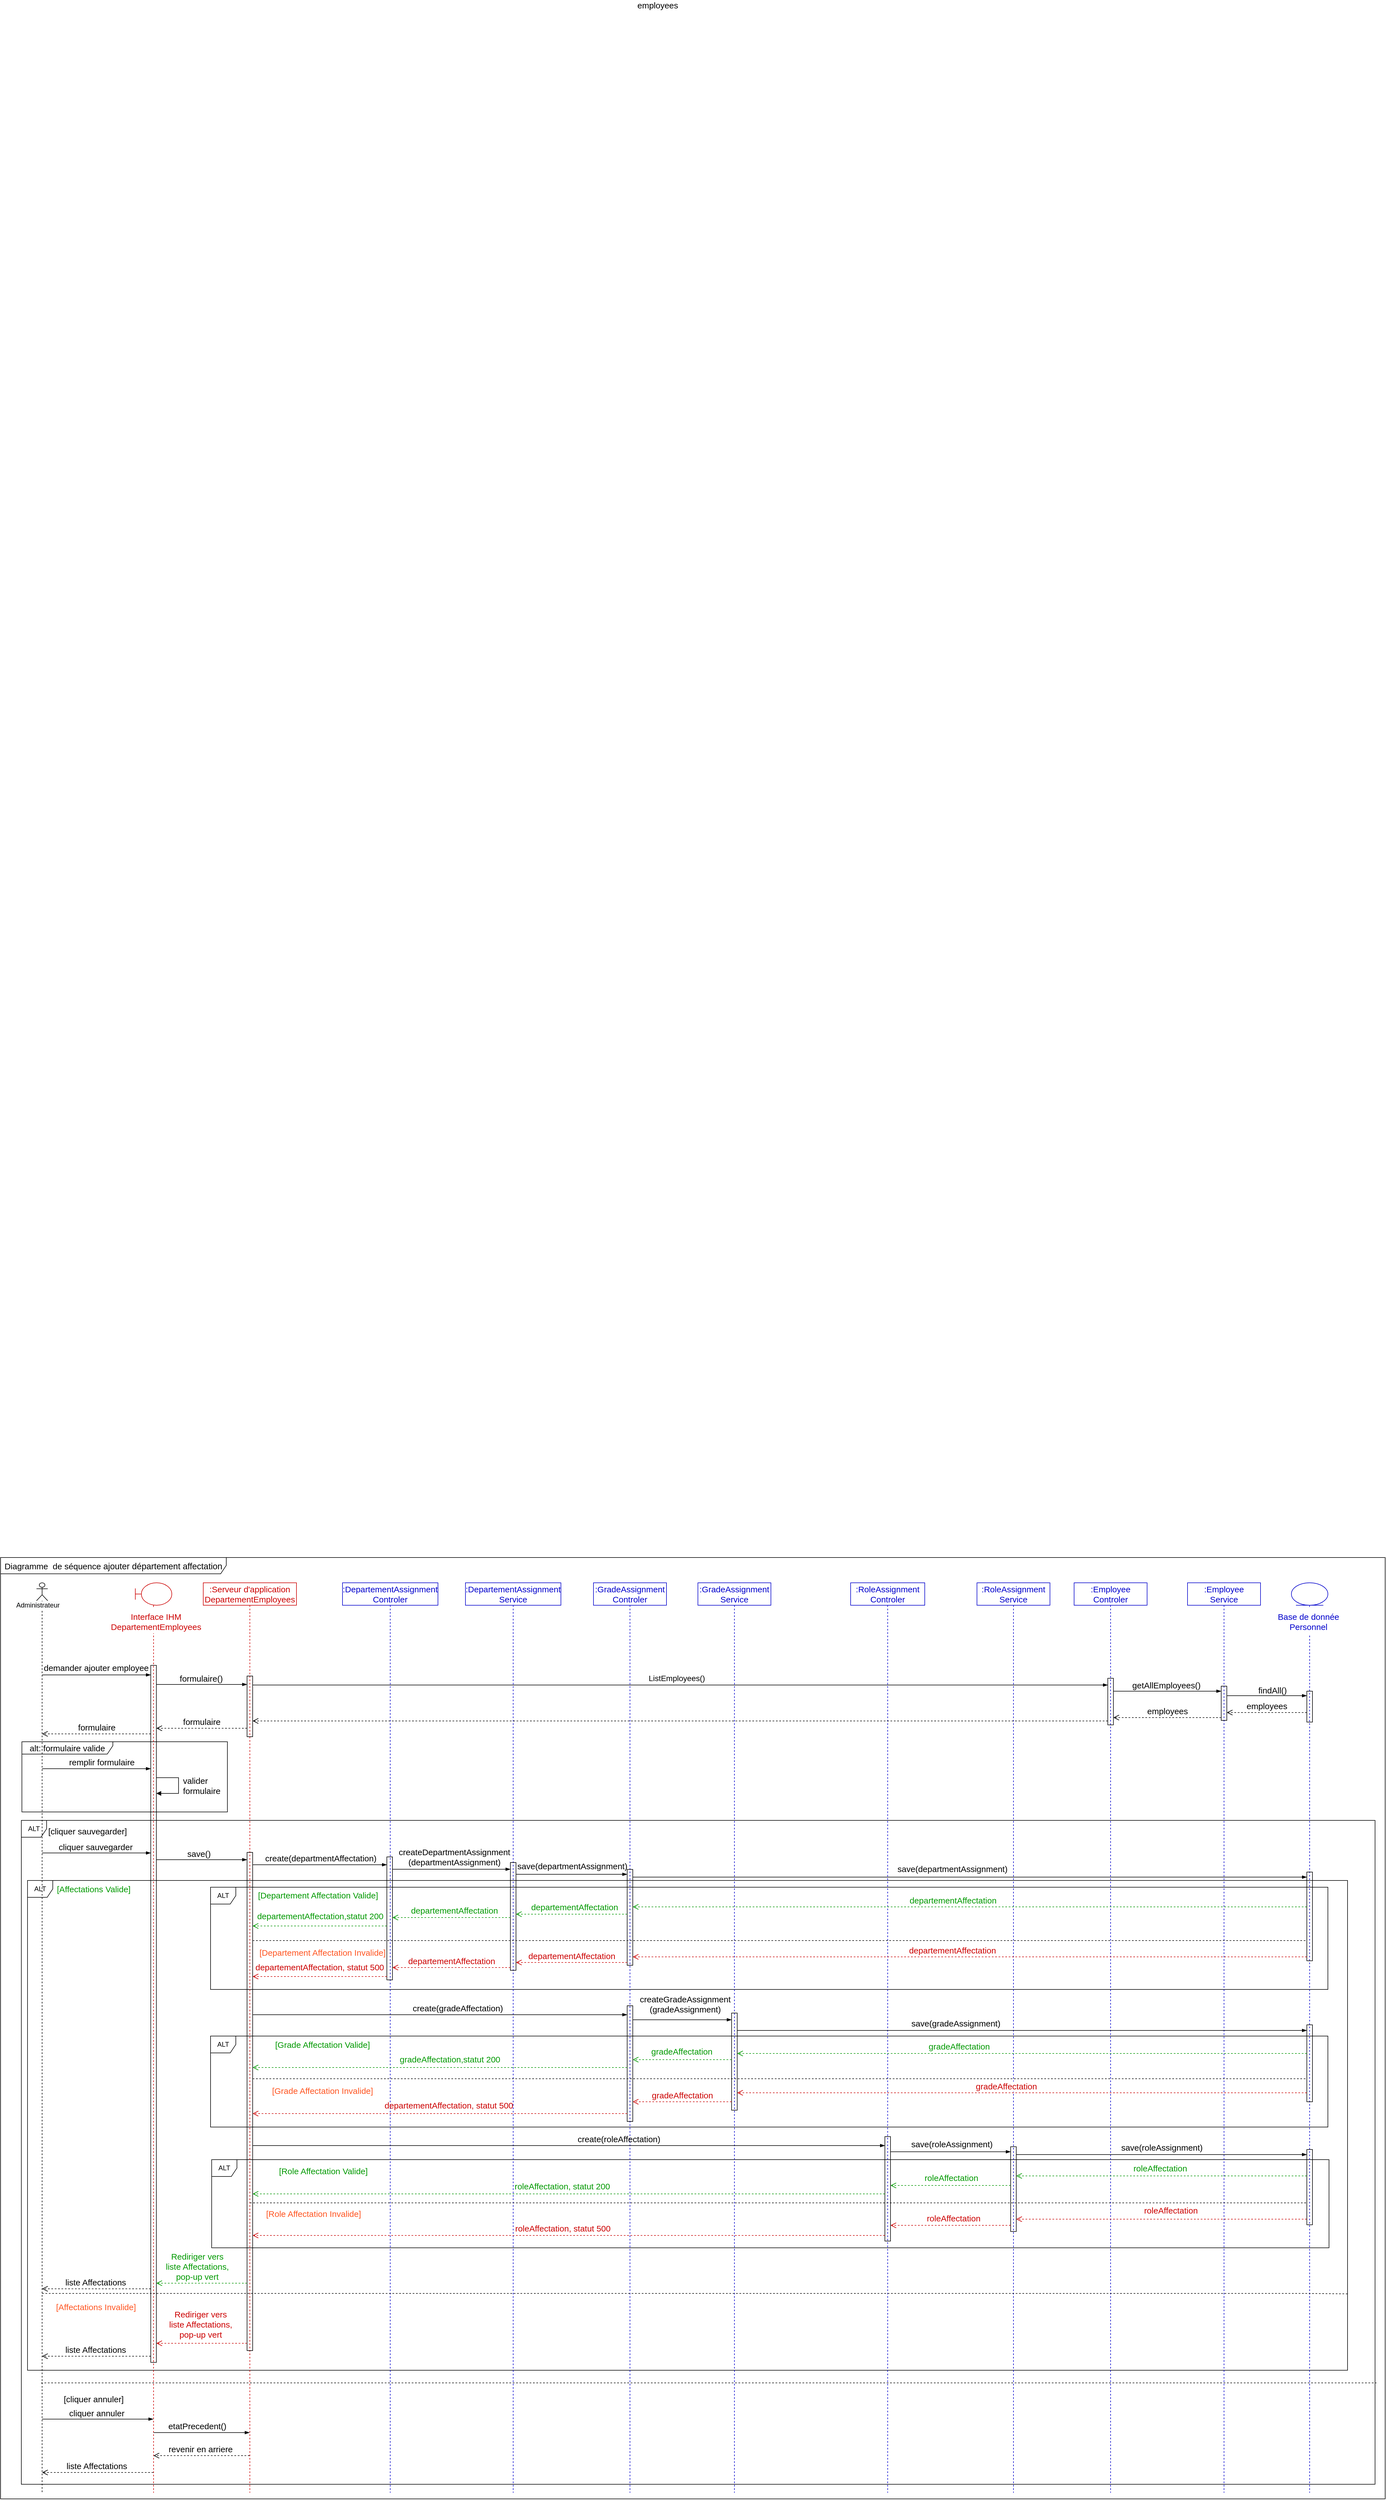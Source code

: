 <mxfile version="20.2.3" type="github">
  <diagram id="1-JL5HyQBtXLgrYZD0b6" name="Page-1">
    <mxGraphModel dx="3555" dy="5492" grid="0" gridSize="10" guides="1" tooltips="1" connect="1" arrows="1" fold="1" page="1" pageScale="1" pageWidth="827" pageHeight="1169" math="0" shadow="0">
      <root>
        <mxCell id="0" />
        <mxCell id="1" parent="0" />
        <mxCell id="s17OwWpf7qywDNXJ-GoW-216" value="ALT" style="shape=umlFrame;whiteSpace=wrap;html=1;width=45;height=30;" vertex="1" parent="1">
          <mxGeometry x="94" y="595" width="2351" height="872" as="geometry" />
        </mxCell>
        <mxCell id="s17OwWpf7qywDNXJ-GoW-2" value="Diagramme&amp;nbsp; de séquence&amp;nbsp;&lt;span style=&quot;font-size: 11.5pt; line-height: 150%; font-family: Helvetica, sans-serif; background: white;&quot;&gt;ajouter département affectation&lt;/span&gt;" style="shape=umlFrame;whiteSpace=wrap;html=1;rounded=0;shadow=0;glass=0;sketch=0;fontSize=15;fillColor=none;width=402;height=29;" vertex="1" parent="1">
          <mxGeometry x="46" y="20" width="2466" height="1676" as="geometry" />
        </mxCell>
        <mxCell id="s17OwWpf7qywDNXJ-GoW-203" value="ALT" style="shape=umlFrame;whiteSpace=wrap;html=1;width=45;height=30;" vertex="1" parent="1">
          <mxGeometry x="83" y="488" width="2411" height="1182" as="geometry" />
        </mxCell>
        <mxCell id="s17OwWpf7qywDNXJ-GoW-169" value="ALT" style="shape=umlFrame;whiteSpace=wrap;html=1;width=45;height=30;" vertex="1" parent="1">
          <mxGeometry x="420" y="872" width="1990" height="162" as="geometry" />
        </mxCell>
        <mxCell id="s17OwWpf7qywDNXJ-GoW-198" value="ALT" style="shape=umlFrame;whiteSpace=wrap;html=1;width=45;height=30;" vertex="1" parent="1">
          <mxGeometry x="422" y="1092" width="1990" height="157" as="geometry" />
        </mxCell>
        <mxCell id="s17OwWpf7qywDNXJ-GoW-140" value="ALT" style="shape=umlFrame;whiteSpace=wrap;html=1;width=45;height=30;" vertex="1" parent="1">
          <mxGeometry x="420" y="607" width="1990" height="182" as="geometry" />
        </mxCell>
        <mxCell id="s17OwWpf7qywDNXJ-GoW-85" value="&lt;font style=&quot;font-size: 15px;&quot;&gt;alt: formulaire valide&lt;/font&gt;" style="shape=umlFrame;whiteSpace=wrap;html=1;width=162;height=22;" vertex="1" parent="1">
          <mxGeometry x="84" y="348" width="366" height="125" as="geometry" />
        </mxCell>
        <mxCell id="s17OwWpf7qywDNXJ-GoW-3" value=":DepartementAssignment&lt;br&gt;Controler" style="shape=umlLifeline;perimeter=lifelinePerimeter;whiteSpace=wrap;html=1;container=1;collapsible=0;recursiveResize=0;outlineConnect=0;rounded=0;shadow=0;glass=0;sketch=0;fillColor=none;fontSize=15;fontColor=#0000CC;strokeColor=#0000CC;" vertex="1" parent="1">
          <mxGeometry x="655" y="65" width="170" height="1620" as="geometry" />
        </mxCell>
        <mxCell id="s17OwWpf7qywDNXJ-GoW-121" value="" style="html=1;points=[];perimeter=orthogonalPerimeter;rounded=0;shadow=0;glass=0;sketch=0;fontSize=15;fillColor=none;" vertex="1" parent="s17OwWpf7qywDNXJ-GoW-3">
          <mxGeometry x="79" y="488" width="10" height="219" as="geometry" />
        </mxCell>
        <mxCell id="s17OwWpf7qywDNXJ-GoW-133" value="[Departement Affectation Invalide]" style="text;html=1;strokeColor=none;fillColor=none;align=center;verticalAlign=middle;whiteSpace=wrap;rounded=0;fontSize=15;fontColor=#FF5521;" vertex="1" parent="s17OwWpf7qywDNXJ-GoW-3">
          <mxGeometry x="-150" y="647" width="229" height="22.6" as="geometry" />
        </mxCell>
        <mxCell id="s17OwWpf7qywDNXJ-GoW-188" value="&lt;div style=&quot;text-align: left; font-size: 15px;&quot;&gt;&lt;span style=&quot;background-color: initial; font-size: 15px;&quot;&gt;[Role Affectation&amp;nbsp;&lt;/span&gt;&lt;span style=&quot;background-color: initial; text-align: right; font-size: 15px;&quot;&gt;Valide]&lt;/span&gt;&lt;/div&gt;" style="text;html=1;strokeColor=none;fillColor=none;align=center;verticalAlign=middle;whiteSpace=wrap;rounded=0;fontSize=15;fontColor=#009900;" vertex="1" parent="s17OwWpf7qywDNXJ-GoW-3">
          <mxGeometry x="-115" y="1035" width="162" height="24.35" as="geometry" />
        </mxCell>
        <mxCell id="s17OwWpf7qywDNXJ-GoW-5" value="" style="shape=umlLifeline;participant=umlActor;perimeter=lifelinePerimeter;whiteSpace=wrap;html=1;container=1;collapsible=0;recursiveResize=0;verticalAlign=top;spacingTop=36;outlineConnect=0;fillColor=none;size=32;sketch=0;shadow=0;rounded=0;glass=0;" vertex="1" parent="1">
          <mxGeometry x="110" y="65" width="20" height="1620" as="geometry" />
        </mxCell>
        <mxCell id="s17OwWpf7qywDNXJ-GoW-6" value="&lt;span style=&quot;color: rgb(0, 0, 0); font-family: Helvetica; font-size: 12px; font-style: normal; font-variant-ligatures: normal; font-variant-caps: normal; font-weight: 400; letter-spacing: normal; orphans: 2; text-align: center; text-indent: 0px; text-transform: none; widows: 2; word-spacing: 0px; -webkit-text-stroke-width: 0px; background-color: rgb(248, 249, 250); text-decoration-thickness: initial; text-decoration-style: initial; text-decoration-color: initial; float: none; display: inline !important;&quot;&gt;Administrateur&lt;/span&gt;" style="text;whiteSpace=wrap;html=1;" vertex="1" parent="1">
          <mxGeometry x="72" y="91" width="105" height="36" as="geometry" />
        </mxCell>
        <mxCell id="s17OwWpf7qywDNXJ-GoW-7" value=":DepartementAssignment&lt;br&gt;Service" style="shape=umlLifeline;perimeter=lifelinePerimeter;whiteSpace=wrap;html=1;container=1;collapsible=0;recursiveResize=0;outlineConnect=0;rounded=0;shadow=0;glass=0;sketch=0;fillColor=none;fontSize=15;fontColor=#0000CC;strokeColor=#0000CC;" vertex="1" parent="1">
          <mxGeometry x="874" y="65" width="170" height="1620" as="geometry" />
        </mxCell>
        <mxCell id="s17OwWpf7qywDNXJ-GoW-122" value="" style="html=1;points=[];perimeter=orthogonalPerimeter;rounded=0;shadow=0;glass=0;sketch=0;fontSize=15;fillColor=none;" vertex="1" parent="s17OwWpf7qywDNXJ-GoW-7">
          <mxGeometry x="80" y="498" width="10" height="192" as="geometry" />
        </mxCell>
        <mxCell id="s17OwWpf7qywDNXJ-GoW-9" value="" style="shape=umlLifeline;participant=umlBoundary;perimeter=lifelinePerimeter;whiteSpace=wrap;html=1;container=1;collapsible=0;recursiveResize=0;verticalAlign=top;spacingTop=36;outlineConnect=0;rounded=0;shadow=0;glass=0;sketch=0;fontSize=15;fillColor=none;fontColor=#CC0000;strokeColor=#CC0000;" vertex="1" parent="1">
          <mxGeometry x="286" y="65" width="65" height="1620" as="geometry" />
        </mxCell>
        <mxCell id="s17OwWpf7qywDNXJ-GoW-10" value="&lt;span style=&quot;font-family: Helvetica; font-size: 15px; font-style: normal; font-variant-ligatures: normal; font-variant-caps: normal; font-weight: 400; letter-spacing: normal; orphans: 2; text-indent: 0px; text-transform: none; widows: 2; word-spacing: 0px; -webkit-text-stroke-width: 0px; text-decoration-thickness: initial; text-decoration-style: initial; text-decoration-color: initial; float: none; display: inline !important;&quot;&gt;Interface IHM&lt;/span&gt;&lt;br style=&quot;font-family: Helvetica; font-size: 15px; font-style: normal; font-variant-ligatures: normal; font-variant-caps: normal; font-weight: 400; letter-spacing: normal; orphans: 2; text-indent: 0px; text-transform: none; widows: 2; word-spacing: 0px; -webkit-text-stroke-width: 0px; text-decoration-thickness: initial; text-decoration-style: initial; text-decoration-color: initial;&quot;&gt;DepartementEmployees" style="text;whiteSpace=wrap;html=1;fontSize=15;align=center;fillColor=default;fontColor=#CC0000;" vertex="1" parent="s17OwWpf7qywDNXJ-GoW-9">
          <mxGeometry x="-24" y="45" width="122" height="45" as="geometry" />
        </mxCell>
        <mxCell id="s17OwWpf7qywDNXJ-GoW-11" value="" style="html=1;points=[];perimeter=orthogonalPerimeter;rounded=0;shadow=0;glass=0;sketch=0;fontSize=15;fillColor=none;" vertex="1" parent="s17OwWpf7qywDNXJ-GoW-9">
          <mxGeometry x="27.5" y="147" width="10" height="1241" as="geometry" />
        </mxCell>
        <mxCell id="s17OwWpf7qywDNXJ-GoW-88" value="valider&lt;br&gt;formulaire" style="edgeStyle=orthogonalEdgeStyle;html=1;align=left;spacingLeft=2;endArrow=block;rounded=0;fontSize=15;labelBackgroundColor=none;" edge="1" parent="s17OwWpf7qywDNXJ-GoW-9" source="s17OwWpf7qywDNXJ-GoW-11" target="s17OwWpf7qywDNXJ-GoW-11">
          <mxGeometry x="-0.001" y="4" relative="1" as="geometry">
            <mxPoint x="96" y="347.007" as="sourcePoint" />
            <Array as="points">
              <mxPoint x="77" y="347" />
              <mxPoint x="77" y="375" />
            </Array>
            <mxPoint x="96" y="375.007" as="targetPoint" />
            <mxPoint as="offset" />
          </mxGeometry>
        </mxCell>
        <mxCell id="s17OwWpf7qywDNXJ-GoW-12" value=":GradeAssignment&lt;br&gt;Controler" style="shape=umlLifeline;perimeter=lifelinePerimeter;whiteSpace=wrap;html=1;container=1;collapsible=0;recursiveResize=0;outlineConnect=0;rounded=0;shadow=0;glass=0;sketch=0;fillColor=none;fontSize=15;strokeColor=#0000CC;fontColor=#0000CC;" vertex="1" parent="1">
          <mxGeometry x="1102" y="65" width="130" height="1620" as="geometry" />
        </mxCell>
        <mxCell id="s17OwWpf7qywDNXJ-GoW-123" value="" style="html=1;points=[];perimeter=orthogonalPerimeter;rounded=0;shadow=0;glass=0;sketch=0;fontSize=15;fillColor=none;" vertex="1" parent="s17OwWpf7qywDNXJ-GoW-12">
          <mxGeometry x="60" y="510.35" width="10" height="170.65" as="geometry" />
        </mxCell>
        <mxCell id="s17OwWpf7qywDNXJ-GoW-149" value="" style="html=1;points=[];perimeter=orthogonalPerimeter;rounded=0;shadow=0;glass=0;sketch=0;fontSize=15;fillColor=none;" vertex="1" parent="s17OwWpf7qywDNXJ-GoW-12">
          <mxGeometry x="60" y="753" width="10" height="206" as="geometry" />
        </mxCell>
        <mxCell id="s17OwWpf7qywDNXJ-GoW-14" value="" style="shape=umlLifeline;participant=umlEntity;perimeter=lifelinePerimeter;whiteSpace=wrap;html=1;container=1;collapsible=0;recursiveResize=0;verticalAlign=top;spacingTop=36;outlineConnect=0;rounded=0;shadow=0;glass=0;sketch=0;fontSize=15;fillColor=none;strokeColor=#0000CC;" vertex="1" parent="1">
          <mxGeometry x="2345" y="65" width="65" height="1620" as="geometry" />
        </mxCell>
        <mxCell id="s17OwWpf7qywDNXJ-GoW-15" value="Base de donnée&lt;br&gt;Personnel" style="text;whiteSpace=wrap;html=1;fontSize=15;align=center;fillColor=default;fontColor=#0000CC;labelBackgroundColor=none;" vertex="1" parent="s17OwWpf7qywDNXJ-GoW-14">
          <mxGeometry x="-33" y="45" width="127" height="48" as="geometry" />
        </mxCell>
        <mxCell id="s17OwWpf7qywDNXJ-GoW-80" value="" style="html=1;points=[];perimeter=orthogonalPerimeter;rounded=0;shadow=0;glass=0;sketch=0;fontSize=15;fillColor=none;" vertex="1" parent="s17OwWpf7qywDNXJ-GoW-14">
          <mxGeometry x="27.5" y="193" width="10" height="55" as="geometry" />
        </mxCell>
        <mxCell id="s17OwWpf7qywDNXJ-GoW-124" value="" style="html=1;points=[];perimeter=orthogonalPerimeter;rounded=0;shadow=0;glass=0;sketch=0;fontSize=15;fillColor=none;" vertex="1" parent="s17OwWpf7qywDNXJ-GoW-14">
          <mxGeometry x="27.5" y="515" width="10" height="158" as="geometry" />
        </mxCell>
        <mxCell id="s17OwWpf7qywDNXJ-GoW-150" value="" style="html=1;points=[];perimeter=orthogonalPerimeter;rounded=0;shadow=0;glass=0;sketch=0;fontSize=15;fillColor=none;" vertex="1" parent="s17OwWpf7qywDNXJ-GoW-14">
          <mxGeometry x="27.5" y="787" width="10" height="137" as="geometry" />
        </mxCell>
        <mxCell id="s17OwWpf7qywDNXJ-GoW-179" value="" style="html=1;points=[];perimeter=orthogonalPerimeter;rounded=0;shadow=0;glass=0;sketch=0;fontSize=15;fillColor=none;" vertex="1" parent="s17OwWpf7qywDNXJ-GoW-14">
          <mxGeometry x="27.5" y="1009" width="10" height="134" as="geometry" />
        </mxCell>
        <mxCell id="s17OwWpf7qywDNXJ-GoW-18" value=":GradeAssignment&lt;br&gt;Service" style="shape=umlLifeline;perimeter=lifelinePerimeter;whiteSpace=wrap;html=1;container=1;collapsible=0;recursiveResize=0;outlineConnect=0;rounded=0;shadow=0;glass=0;sketch=0;fillColor=none;fontSize=15;strokeColor=#0000CC;fontColor=#0000CC;" vertex="1" parent="1">
          <mxGeometry x="1288" y="65" width="130" height="1620" as="geometry" />
        </mxCell>
        <mxCell id="s17OwWpf7qywDNXJ-GoW-148" value="" style="html=1;points=[];perimeter=orthogonalPerimeter;rounded=0;shadow=0;glass=0;sketch=0;fontSize=15;fillColor=none;" vertex="1" parent="s17OwWpf7qywDNXJ-GoW-18">
          <mxGeometry x="60" y="766" width="10" height="173" as="geometry" />
        </mxCell>
        <mxCell id="s17OwWpf7qywDNXJ-GoW-19" value="" style="edgeStyle=elbowEdgeStyle;fontSize=12;html=1;endArrow=blockThin;endFill=1;rounded=0;" edge="1" parent="1" source="s17OwWpf7qywDNXJ-GoW-5" target="s17OwWpf7qywDNXJ-GoW-11">
          <mxGeometry width="160" relative="1" as="geometry">
            <mxPoint x="118.682" y="229" as="sourcePoint" />
            <mxPoint x="319.5" y="229" as="targetPoint" />
            <Array as="points">
              <mxPoint x="159" y="229" />
              <mxPoint x="190" y="214" />
              <mxPoint x="171" y="187" />
            </Array>
          </mxGeometry>
        </mxCell>
        <mxCell id="s17OwWpf7qywDNXJ-GoW-20" value="demander ajouter employee" style="edgeLabel;html=1;align=center;verticalAlign=middle;resizable=0;points=[];fontSize=15;" vertex="1" connectable="0" parent="s17OwWpf7qywDNXJ-GoW-19">
          <mxGeometry x="-0.395" relative="1" as="geometry">
            <mxPoint x="37" y="-13" as="offset" />
          </mxGeometry>
        </mxCell>
        <mxCell id="s17OwWpf7qywDNXJ-GoW-29" value=":Serveur d&#39;application&lt;br&gt;DepartementEmployees" style="shape=umlLifeline;perimeter=lifelinePerimeter;whiteSpace=wrap;html=1;container=1;collapsible=0;recursiveResize=0;outlineConnect=0;rounded=0;shadow=0;glass=0;sketch=0;fillColor=none;fontSize=15;fontColor=#CC0000;strokeColor=#CC0000;" vertex="1" parent="1">
          <mxGeometry x="407" y="65" width="166" height="1620" as="geometry" />
        </mxCell>
        <mxCell id="s17OwWpf7qywDNXJ-GoW-30" value="" style="html=1;points=[];perimeter=orthogonalPerimeter;fontSize=15;fillColor=none;rounded=0;shadow=0;glass=0;sketch=0;" vertex="1" parent="s17OwWpf7qywDNXJ-GoW-29">
          <mxGeometry x="78" y="166" width="10" height="108" as="geometry" />
        </mxCell>
        <mxCell id="s17OwWpf7qywDNXJ-GoW-32" value="" style="fontSize=12;html=1;endArrow=blockThin;endFill=1;rounded=0;" edge="1" parent="1" source="s17OwWpf7qywDNXJ-GoW-11" target="s17OwWpf7qywDNXJ-GoW-30">
          <mxGeometry width="160" relative="1" as="geometry">
            <mxPoint x="268.5" y="289" as="sourcePoint" />
            <mxPoint x="599" y="417" as="targetPoint" />
            <Array as="points">
              <mxPoint x="431" y="246" />
            </Array>
          </mxGeometry>
        </mxCell>
        <mxCell id="s17OwWpf7qywDNXJ-GoW-33" value="formulaire()" style="edgeLabel;html=1;align=center;verticalAlign=middle;resizable=0;points=[];fontSize=15;" vertex="1" connectable="0" parent="s17OwWpf7qywDNXJ-GoW-32">
          <mxGeometry x="-0.006" y="-3" relative="1" as="geometry">
            <mxPoint x="-1" y="-14" as="offset" />
          </mxGeometry>
        </mxCell>
        <mxCell id="s17OwWpf7qywDNXJ-GoW-42" value=":RoleAssignment&lt;br&gt;Controler" style="shape=umlLifeline;perimeter=lifelinePerimeter;whiteSpace=wrap;html=1;container=1;collapsible=0;recursiveResize=0;outlineConnect=0;rounded=0;shadow=0;glass=0;sketch=0;fillColor=none;fontSize=15;strokeColor=#0000CC;fontColor=#0000CC;" vertex="1" parent="1">
          <mxGeometry x="1560" y="65" width="132" height="1620" as="geometry" />
        </mxCell>
        <mxCell id="s17OwWpf7qywDNXJ-GoW-172" value="" style="html=1;points=[];perimeter=orthogonalPerimeter;rounded=0;shadow=0;glass=0;sketch=0;fontSize=15;fillColor=none;" vertex="1" parent="s17OwWpf7qywDNXJ-GoW-42">
          <mxGeometry x="61" y="986" width="10" height="186" as="geometry" />
        </mxCell>
        <mxCell id="s17OwWpf7qywDNXJ-GoW-44" value=":RoleAssignment&lt;br&gt;Service" style="shape=umlLifeline;perimeter=lifelinePerimeter;whiteSpace=wrap;html=1;container=1;collapsible=0;recursiveResize=0;outlineConnect=0;rounded=0;shadow=0;glass=0;sketch=0;fillColor=none;fontSize=15;strokeColor=#0000CC;fontColor=#0000CC;" vertex="1" parent="1">
          <mxGeometry x="1785" y="65" width="130" height="1620" as="geometry" />
        </mxCell>
        <mxCell id="s17OwWpf7qywDNXJ-GoW-178" value="" style="html=1;points=[];perimeter=orthogonalPerimeter;rounded=0;shadow=0;glass=0;sketch=0;fontSize=15;fillColor=none;" vertex="1" parent="s17OwWpf7qywDNXJ-GoW-44">
          <mxGeometry x="60" y="1004" width="10" height="151" as="geometry" />
        </mxCell>
        <mxCell id="s17OwWpf7qywDNXJ-GoW-68" value="&lt;font style=&quot;font-size: 15px;&quot;&gt;formulaire&lt;/font&gt;" style="html=1;verticalAlign=bottom;endArrow=open;dashed=1;endSize=8;rounded=0;" edge="1" parent="1" source="s17OwWpf7qywDNXJ-GoW-30" target="s17OwWpf7qywDNXJ-GoW-11">
          <mxGeometry relative="1" as="geometry">
            <mxPoint x="522" y="327" as="sourcePoint" />
            <mxPoint x="380.5" y="327" as="targetPoint" />
            <Array as="points">
              <mxPoint x="459" y="324" />
            </Array>
          </mxGeometry>
        </mxCell>
        <mxCell id="s17OwWpf7qywDNXJ-GoW-69" value="&lt;font style=&quot;font-size: 15px;&quot;&gt;formulaire&lt;/font&gt;" style="html=1;verticalAlign=bottom;endArrow=open;dashed=1;endSize=8;rounded=0;" edge="1" parent="1" source="s17OwWpf7qywDNXJ-GoW-11" target="s17OwWpf7qywDNXJ-GoW-5">
          <mxGeometry relative="1" as="geometry">
            <mxPoint x="370.5" y="341" as="sourcePoint" />
            <mxPoint x="119.5" y="341" as="targetPoint" />
            <Array as="points">
              <mxPoint x="278" y="334" />
            </Array>
          </mxGeometry>
        </mxCell>
        <mxCell id="s17OwWpf7qywDNXJ-GoW-70" value=":Employee&lt;br&gt;Controler" style="shape=umlLifeline;perimeter=lifelinePerimeter;whiteSpace=wrap;html=1;container=1;collapsible=0;recursiveResize=0;outlineConnect=0;rounded=0;shadow=0;glass=0;sketch=0;fillColor=none;fontSize=15;strokeColor=#0000CC;fontColor=#0000CC;" vertex="1" parent="1">
          <mxGeometry x="1958" y="65" width="130" height="1620" as="geometry" />
        </mxCell>
        <mxCell id="s17OwWpf7qywDNXJ-GoW-71" value="" style="html=1;points=[];perimeter=orthogonalPerimeter;rounded=0;shadow=0;glass=0;sketch=0;fontSize=15;fillColor=none;" vertex="1" parent="s17OwWpf7qywDNXJ-GoW-70">
          <mxGeometry x="60" y="170" width="10" height="83" as="geometry" />
        </mxCell>
        <mxCell id="s17OwWpf7qywDNXJ-GoW-72" value=":Employee&lt;br&gt;Service" style="shape=umlLifeline;perimeter=lifelinePerimeter;whiteSpace=wrap;html=1;container=1;collapsible=0;recursiveResize=0;outlineConnect=0;rounded=0;shadow=0;glass=0;sketch=0;fillColor=none;fontSize=15;strokeColor=#0000CC;fontColor=#0000CC;" vertex="1" parent="1">
          <mxGeometry x="2160" y="65" width="130" height="1620" as="geometry" />
        </mxCell>
        <mxCell id="s17OwWpf7qywDNXJ-GoW-73" value="" style="html=1;points=[];perimeter=orthogonalPerimeter;rounded=0;shadow=0;glass=0;sketch=0;fontSize=15;fillColor=none;" vertex="1" parent="s17OwWpf7qywDNXJ-GoW-72">
          <mxGeometry x="60" y="184" width="10" height="61" as="geometry" />
        </mxCell>
        <mxCell id="s17OwWpf7qywDNXJ-GoW-74" value="" style="edgeStyle=elbowEdgeStyle;fontSize=12;html=1;endArrow=blockThin;endFill=1;rounded=0;fontColor=#CC0000;" edge="1" parent="1" source="s17OwWpf7qywDNXJ-GoW-30" target="s17OwWpf7qywDNXJ-GoW-71">
          <mxGeometry width="160" relative="1" as="geometry">
            <mxPoint x="532" y="247" as="sourcePoint" />
            <mxPoint x="1275" y="247" as="targetPoint" />
            <Array as="points">
              <mxPoint x="1209" y="247" />
            </Array>
          </mxGeometry>
        </mxCell>
        <mxCell id="s17OwWpf7qywDNXJ-GoW-75" value="&lt;font style=&quot;font-size: 14px;&quot;&gt;ListEmployees()&lt;/font&gt;" style="edgeLabel;html=1;align=center;verticalAlign=middle;resizable=0;points=[];fontColor=#000000;" vertex="1" connectable="0" parent="s17OwWpf7qywDNXJ-GoW-74">
          <mxGeometry x="-0.164" y="-2" relative="1" as="geometry">
            <mxPoint x="118" y="-14" as="offset" />
          </mxGeometry>
        </mxCell>
        <mxCell id="s17OwWpf7qywDNXJ-GoW-76" value="" style="edgeStyle=elbowEdgeStyle;fontSize=12;html=1;endArrow=blockThin;endFill=1;rounded=0;" edge="1" parent="1" source="s17OwWpf7qywDNXJ-GoW-71" target="s17OwWpf7qywDNXJ-GoW-73">
          <mxGeometry width="160" relative="1" as="geometry">
            <mxPoint x="2028" y="258" as="sourcePoint" />
            <mxPoint x="2220" y="258" as="targetPoint" />
            <Array as="points">
              <mxPoint x="2204" y="258" />
              <mxPoint x="2213" y="271" />
              <mxPoint x="2062" y="256" />
              <mxPoint x="1987" y="285" />
            </Array>
          </mxGeometry>
        </mxCell>
        <mxCell id="s17OwWpf7qywDNXJ-GoW-77" value="getAllEmployees()" style="edgeLabel;html=1;align=center;verticalAlign=middle;resizable=0;points=[];fontSize=15;labelBackgroundColor=none;" vertex="1" connectable="0" parent="s17OwWpf7qywDNXJ-GoW-76">
          <mxGeometry x="0.124" relative="1" as="geometry">
            <mxPoint x="-14" y="-11" as="offset" />
          </mxGeometry>
        </mxCell>
        <mxCell id="s17OwWpf7qywDNXJ-GoW-78" value="" style="edgeStyle=elbowEdgeStyle;fontSize=12;html=1;endArrow=blockThin;endFill=1;rounded=0;" edge="1" parent="1" source="s17OwWpf7qywDNXJ-GoW-73" target="s17OwWpf7qywDNXJ-GoW-80">
          <mxGeometry width="160" relative="1" as="geometry">
            <mxPoint x="2247" y="275" as="sourcePoint" />
            <mxPoint x="2476.5" y="275" as="targetPoint" />
            <Array as="points">
              <mxPoint x="2300" y="266" />
              <mxPoint x="2372" y="275" />
              <mxPoint x="2350" y="263" />
              <mxPoint x="2187" y="272" />
              <mxPoint x="1677" y="327" />
            </Array>
          </mxGeometry>
        </mxCell>
        <mxCell id="s17OwWpf7qywDNXJ-GoW-79" value="findAll()" style="edgeLabel;html=1;align=center;verticalAlign=middle;resizable=0;points=[];fontSize=15;labelBackgroundColor=none;" vertex="1" connectable="0" parent="s17OwWpf7qywDNXJ-GoW-78">
          <mxGeometry x="-0.356" y="2" relative="1" as="geometry">
            <mxPoint x="35" y="-8" as="offset" />
          </mxGeometry>
        </mxCell>
        <mxCell id="s17OwWpf7qywDNXJ-GoW-81" value="employees" style="html=1;verticalAlign=bottom;endArrow=open;dashed=1;endSize=8;rounded=0;fontSize=15;" edge="1" parent="1" source="s17OwWpf7qywDNXJ-GoW-80" target="s17OwWpf7qywDNXJ-GoW-73">
          <mxGeometry relative="1" as="geometry">
            <mxPoint x="2367.5" y="305" as="sourcePoint" />
            <mxPoint x="2138" y="305" as="targetPoint" />
            <Array as="points">
              <mxPoint x="2319" y="296" />
            </Array>
          </mxGeometry>
        </mxCell>
        <mxCell id="s17OwWpf7qywDNXJ-GoW-82" value="employees" style="html=1;verticalAlign=bottom;endArrow=open;dashed=1;endSize=8;rounded=0;fontSize=15;" edge="1" parent="1" source="s17OwWpf7qywDNXJ-GoW-73" target="s17OwWpf7qywDNXJ-GoW-71">
          <mxGeometry relative="1" as="geometry">
            <mxPoint x="2218.5" y="305" as="sourcePoint" />
            <mxPoint x="1989" y="305" as="targetPoint" />
            <Array as="points">
              <mxPoint x="2170" y="305" />
            </Array>
          </mxGeometry>
        </mxCell>
        <mxCell id="s17OwWpf7qywDNXJ-GoW-83" value="" style="html=1;verticalAlign=bottom;endArrow=open;dashed=1;endSize=8;rounded=0;fontSize=15;" edge="1" parent="1" source="s17OwWpf7qywDNXJ-GoW-71" target="s17OwWpf7qywDNXJ-GoW-30">
          <mxGeometry x="-0.075" y="-4" relative="1" as="geometry">
            <mxPoint x="1736.5" y="311" as="sourcePoint" />
            <mxPoint x="1507" y="311" as="targetPoint" />
            <Array as="points">
              <mxPoint x="1688" y="311" />
            </Array>
            <mxPoint as="offset" />
          </mxGeometry>
        </mxCell>
        <mxCell id="s17OwWpf7qywDNXJ-GoW-84" value="&lt;span style=&quot;font-size: 15px;&quot;&gt;employees&lt;/span&gt;" style="edgeLabel;html=1;align=center;verticalAlign=middle;resizable=0;points=[];" vertex="1" connectable="0" parent="s17OwWpf7qywDNXJ-GoW-83">
          <mxGeometry x="-0.083" y="-2" relative="1" as="geometry">
            <mxPoint x="-104" y="-3053" as="offset" />
          </mxGeometry>
        </mxCell>
        <mxCell id="s17OwWpf7qywDNXJ-GoW-86" value="" style="fontSize=12;html=1;endArrow=blockThin;endFill=1;rounded=0;" edge="1" parent="1" source="s17OwWpf7qywDNXJ-GoW-5" target="s17OwWpf7qywDNXJ-GoW-11">
          <mxGeometry width="160" relative="1" as="geometry">
            <mxPoint x="120.759" y="396" as="sourcePoint" />
            <mxPoint x="371.5" y="396" as="targetPoint" />
            <Array as="points">
              <mxPoint x="256" y="396" />
            </Array>
          </mxGeometry>
        </mxCell>
        <mxCell id="s17OwWpf7qywDNXJ-GoW-87" value="remplir formulaire" style="edgeLabel;html=1;align=center;verticalAlign=middle;resizable=0;points=[];fontSize=15;" vertex="1" connectable="0" parent="s17OwWpf7qywDNXJ-GoW-86">
          <mxGeometry x="0.128" y="-4" relative="1" as="geometry">
            <mxPoint x="-3" y="-16" as="offset" />
          </mxGeometry>
        </mxCell>
        <mxCell id="s17OwWpf7qywDNXJ-GoW-89" value="&lt;div style=&quot;text-align: left;&quot;&gt;&lt;span style=&quot;color: rgb(0, 0, 0); text-align: center; background-color: rgb(255, 255, 255);&quot;&gt;&lt;font style=&quot;font-size: 15px;&quot;&gt;[cliquer sauvegarder]&lt;/font&gt;&lt;/span&gt;&lt;br&gt;&lt;/div&gt;" style="text;html=1;strokeColor=none;fillColor=none;align=center;verticalAlign=bottom;whiteSpace=wrap;rounded=0;fontSize=15;fontColor=#009900;" vertex="1" parent="1">
          <mxGeometry x="126.875" y="495" width="148.489" height="24.35" as="geometry" />
        </mxCell>
        <mxCell id="s17OwWpf7qywDNXJ-GoW-90" value="" style="edgeStyle=elbowEdgeStyle;fontSize=12;html=1;endArrow=blockThin;endFill=1;rounded=0;fontColor=#000000;" edge="1" parent="1" source="s17OwWpf7qywDNXJ-GoW-5" target="s17OwWpf7qywDNXJ-GoW-11">
          <mxGeometry width="160" relative="1" as="geometry">
            <mxPoint x="119.7" y="550" as="sourcePoint" />
            <mxPoint x="313.5" y="546" as="targetPoint" />
            <Array as="points">
              <mxPoint x="220" y="546" />
              <mxPoint x="225" y="535" />
            </Array>
          </mxGeometry>
        </mxCell>
        <mxCell id="s17OwWpf7qywDNXJ-GoW-91" value="cliquer sauvegarder" style="edgeLabel;html=1;align=center;verticalAlign=middle;resizable=0;points=[];fontSize=15;fontColor=#000000;" vertex="1" connectable="0" parent="s17OwWpf7qywDNXJ-GoW-90">
          <mxGeometry x="-0.022" y="2" relative="1" as="geometry">
            <mxPoint y="-9" as="offset" />
          </mxGeometry>
        </mxCell>
        <mxCell id="s17OwWpf7qywDNXJ-GoW-94" value="" style="fontSize=12;html=1;endArrow=blockThin;endFill=1;rounded=0;" edge="1" parent="1" source="s17OwWpf7qywDNXJ-GoW-11" target="s17OwWpf7qywDNXJ-GoW-118">
          <mxGeometry width="160" relative="1" as="geometry">
            <mxPoint x="323.5" y="558" as="sourcePoint" />
            <mxPoint x="533.727" y="569" as="targetPoint" />
            <Array as="points">
              <mxPoint x="468" y="558" />
            </Array>
          </mxGeometry>
        </mxCell>
        <mxCell id="s17OwWpf7qywDNXJ-GoW-95" value="save()" style="edgeLabel;html=1;align=center;verticalAlign=middle;resizable=0;points=[];labelBackgroundColor=none;fontSize=15;" vertex="1" connectable="0" parent="s17OwWpf7qywDNXJ-GoW-94">
          <mxGeometry x="-0.081" y="1" relative="1" as="geometry">
            <mxPoint x="1" y="-10" as="offset" />
          </mxGeometry>
        </mxCell>
        <mxCell id="s17OwWpf7qywDNXJ-GoW-96" value="" style="fontSize=12;html=1;endArrow=blockThin;endFill=1;rounded=0;startArrow=none;" edge="1" parent="1" source="s17OwWpf7qywDNXJ-GoW-118" target="s17OwWpf7qywDNXJ-GoW-121">
          <mxGeometry width="160" relative="1" as="geometry">
            <mxPoint x="533.496" y="567" as="sourcePoint" />
            <mxPoint x="733.5" y="567" as="targetPoint" />
            <Array as="points">
              <mxPoint x="552" y="567" />
            </Array>
          </mxGeometry>
        </mxCell>
        <mxCell id="s17OwWpf7qywDNXJ-GoW-97" value="&lt;span style=&quot;font-size: 15px;&quot;&gt;create(departmentAffectation)&lt;/span&gt;" style="edgeLabel;html=1;align=center;verticalAlign=middle;resizable=0;points=[];labelBackgroundColor=none;fontSize=15;" vertex="1" connectable="0" parent="s17OwWpf7qywDNXJ-GoW-96">
          <mxGeometry x="0.25" relative="1" as="geometry">
            <mxPoint x="-29" y="-12" as="offset" />
          </mxGeometry>
        </mxCell>
        <mxCell id="s17OwWpf7qywDNXJ-GoW-98" value="" style="edgeStyle=elbowEdgeStyle;fontSize=12;html=1;endArrow=blockThin;endFill=1;rounded=0;" edge="1" parent="1" source="s17OwWpf7qywDNXJ-GoW-121" target="s17OwWpf7qywDNXJ-GoW-122">
          <mxGeometry width="160" relative="1" as="geometry">
            <mxPoint x="743.5" y="573" as="sourcePoint" />
            <mxPoint x="959" y="573" as="targetPoint" />
            <Array as="points">
              <mxPoint x="841" y="575" />
              <mxPoint x="753" y="364" />
              <mxPoint x="602" y="349" />
              <mxPoint x="527" y="378" />
            </Array>
          </mxGeometry>
        </mxCell>
        <mxCell id="s17OwWpf7qywDNXJ-GoW-99" value="createDepartmentAssignment&lt;br&gt;(departmentAssignment)" style="edgeLabel;html=1;align=center;verticalAlign=middle;resizable=0;points=[];fontSize=15;labelBackgroundColor=none;" vertex="1" connectable="0" parent="s17OwWpf7qywDNXJ-GoW-98">
          <mxGeometry x="0.124" relative="1" as="geometry">
            <mxPoint x="-8" y="-22" as="offset" />
          </mxGeometry>
        </mxCell>
        <mxCell id="s17OwWpf7qywDNXJ-GoW-100" value="" style="edgeStyle=elbowEdgeStyle;fontSize=12;html=1;endArrow=blockThin;endFill=1;rounded=0;" edge="1" parent="1" source="s17OwWpf7qywDNXJ-GoW-122" target="s17OwWpf7qywDNXJ-GoW-123">
          <mxGeometry width="160" relative="1" as="geometry">
            <mxPoint x="1000" y="361" as="sourcePoint" />
            <mxPoint x="1160" y="361" as="targetPoint" />
            <Array as="points">
              <mxPoint x="1066" y="584" />
            </Array>
          </mxGeometry>
        </mxCell>
        <mxCell id="s17OwWpf7qywDNXJ-GoW-101" value="&lt;font style=&quot;font-size: 15px;&quot;&gt;save&lt;/font&gt;(&lt;span style=&quot;font-size: 15px;&quot;&gt;departmentAssignment)&lt;/span&gt;" style="edgeLabel;html=1;align=center;verticalAlign=middle;resizable=0;points=[];fontSize=15;labelBackgroundColor=none;" vertex="1" connectable="0" parent="s17OwWpf7qywDNXJ-GoW-100">
          <mxGeometry x="-0.16" y="3" relative="1" as="geometry">
            <mxPoint x="17" y="-12" as="offset" />
          </mxGeometry>
        </mxCell>
        <mxCell id="s17OwWpf7qywDNXJ-GoW-102" value="" style="edgeStyle=elbowEdgeStyle;fontSize=12;html=1;endArrow=blockThin;endFill=1;rounded=0;" edge="1" parent="1" source="s17OwWpf7qywDNXJ-GoW-123" target="s17OwWpf7qywDNXJ-GoW-124">
          <mxGeometry width="160" relative="1" as="geometry">
            <mxPoint x="1171.998" y="639" as="sourcePoint" />
            <mxPoint x="1379.95" y="639" as="targetPoint" />
            <Array as="points">
              <mxPoint x="1291" y="589" />
            </Array>
          </mxGeometry>
        </mxCell>
        <mxCell id="s17OwWpf7qywDNXJ-GoW-103" value="&lt;font style=&quot;font-size: 15px;&quot;&gt;save&lt;/font&gt;(&lt;span style=&quot;font-size: 15px;&quot;&gt;departmentAssignment)&lt;/span&gt;" style="edgeLabel;html=1;align=center;verticalAlign=middle;resizable=0;points=[];fontSize=15;labelBackgroundColor=none;" vertex="1" connectable="0" parent="s17OwWpf7qywDNXJ-GoW-102">
          <mxGeometry x="-0.16" y="3" relative="1" as="geometry">
            <mxPoint x="65" y="-12" as="offset" />
          </mxGeometry>
        </mxCell>
        <mxCell id="s17OwWpf7qywDNXJ-GoW-112" value="&lt;div style=&quot;text-align: left; font-size: 15px;&quot;&gt;&lt;span style=&quot;background-color: initial; font-size: 15px;&quot;&gt;[Affectations&amp;nbsp;&lt;/span&gt;&lt;span style=&quot;background-color: initial; text-align: right; font-size: 15px;&quot;&gt;Valide]&lt;/span&gt;&lt;/div&gt;" style="text;html=1;strokeColor=none;fillColor=none;align=center;verticalAlign=middle;whiteSpace=wrap;rounded=0;fontSize=15;fontColor=#009900;" vertex="1" parent="1">
          <mxGeometry x="110.996" y="598" width="201.749" height="24.35" as="geometry" />
        </mxCell>
        <mxCell id="s17OwWpf7qywDNXJ-GoW-113" value="[Affectations Invalide]" style="text;html=1;strokeColor=none;fillColor=none;align=center;verticalAlign=middle;whiteSpace=wrap;rounded=0;fontSize=15;fontColor=#FF5521;" vertex="1" parent="1">
          <mxGeometry x="134.001" y="1343.002" width="163.512" height="22.604" as="geometry" />
        </mxCell>
        <mxCell id="s17OwWpf7qywDNXJ-GoW-114" value="&lt;div style=&quot;text-align: left; font-size: 15px;&quot;&gt;&lt;span style=&quot;background-color: initial; font-size: 15px;&quot;&gt;[Departement Affectation&amp;nbsp;&lt;/span&gt;&lt;span style=&quot;background-color: initial; text-align: right; font-size: 15px;&quot;&gt;Valide]&lt;/span&gt;&lt;/div&gt;" style="text;html=1;strokeColor=none;fillColor=none;align=center;verticalAlign=middle;whiteSpace=wrap;rounded=0;fontSize=15;fontColor=#009900;" vertex="1" parent="1">
          <mxGeometry x="500" y="609" width="223" height="24.35" as="geometry" />
        </mxCell>
        <mxCell id="s17OwWpf7qywDNXJ-GoW-118" value="" style="html=1;points=[];perimeter=orthogonalPerimeter;rounded=0;shadow=0;glass=0;sketch=0;fontSize=15;fillColor=none;" vertex="1" parent="1">
          <mxGeometry x="485" y="545" width="10" height="887" as="geometry" />
        </mxCell>
        <mxCell id="s17OwWpf7qywDNXJ-GoW-119" value="" style="fontSize=12;html=1;endArrow=none;endFill=1;rounded=0;" edge="1" parent="1" source="s17OwWpf7qywDNXJ-GoW-29" target="s17OwWpf7qywDNXJ-GoW-118">
          <mxGeometry width="160" relative="1" as="geometry">
            <mxPoint x="489.81" y="567" as="sourcePoint" />
            <mxPoint x="723.5" y="567" as="targetPoint" />
            <Array as="points" />
          </mxGeometry>
        </mxCell>
        <mxCell id="s17OwWpf7qywDNXJ-GoW-115" value="" style="html=1;verticalAlign=bottom;endArrow=open;dashed=1;endSize=8;rounded=0;fontSize=15;strokeColor=#009900;" edge="1" parent="1" source="s17OwWpf7qywDNXJ-GoW-124" target="s17OwWpf7qywDNXJ-GoW-123">
          <mxGeometry relative="1" as="geometry">
            <mxPoint x="2372.5" y="642" as="sourcePoint" />
            <mxPoint x="1172" y="642" as="targetPoint" />
            <Array as="points">
              <mxPoint x="1942" y="642" />
            </Array>
          </mxGeometry>
        </mxCell>
        <mxCell id="s17OwWpf7qywDNXJ-GoW-125" value="&lt;span style=&quot;color: rgb(0, 153, 0);&quot;&gt;departementAffectation&lt;/span&gt;" style="edgeLabel;html=1;align=center;verticalAlign=middle;resizable=0;points=[];fontSize=15;" vertex="1" connectable="0" parent="s17OwWpf7qywDNXJ-GoW-115">
          <mxGeometry x="0.028" y="-2" relative="1" as="geometry">
            <mxPoint x="-14" y="-10" as="offset" />
          </mxGeometry>
        </mxCell>
        <mxCell id="s17OwWpf7qywDNXJ-GoW-126" value="" style="html=1;verticalAlign=bottom;endArrow=open;dashed=1;endSize=8;rounded=0;fontSize=15;strokeColor=#009900;" edge="1" parent="1" source="s17OwWpf7qywDNXJ-GoW-123" target="s17OwWpf7qywDNXJ-GoW-122">
          <mxGeometry relative="1" as="geometry">
            <mxPoint x="1162" y="655" as="sourcePoint" />
            <mxPoint x="964" y="655" as="targetPoint" />
            <Array as="points">
              <mxPoint x="1035" y="655" />
            </Array>
          </mxGeometry>
        </mxCell>
        <mxCell id="s17OwWpf7qywDNXJ-GoW-127" value="&lt;span style=&quot;color: rgb(0, 153, 0);&quot;&gt;departementAffectation&lt;/span&gt;" style="edgeLabel;html=1;align=center;verticalAlign=middle;resizable=0;points=[];fontSize=15;" vertex="1" connectable="0" parent="s17OwWpf7qywDNXJ-GoW-126">
          <mxGeometry x="0.028" y="-2" relative="1" as="geometry">
            <mxPoint x="8" y="-11" as="offset" />
          </mxGeometry>
        </mxCell>
        <mxCell id="s17OwWpf7qywDNXJ-GoW-128" value="" style="html=1;verticalAlign=bottom;endArrow=open;dashed=1;endSize=8;rounded=0;fontSize=15;strokeColor=#009900;" edge="1" parent="1" source="s17OwWpf7qywDNXJ-GoW-122" target="s17OwWpf7qywDNXJ-GoW-121">
          <mxGeometry relative="1" as="geometry">
            <mxPoint x="954" y="661.0" as="sourcePoint" />
            <mxPoint x="744" y="661.0" as="targetPoint" />
            <Array as="points">
              <mxPoint x="823" y="661" />
            </Array>
          </mxGeometry>
        </mxCell>
        <mxCell id="s17OwWpf7qywDNXJ-GoW-129" value="&lt;span style=&quot;color: rgb(0, 153, 0);&quot;&gt;departementAffectation&lt;/span&gt;" style="edgeLabel;html=1;align=center;verticalAlign=middle;resizable=0;points=[];fontSize=15;" vertex="1" connectable="0" parent="s17OwWpf7qywDNXJ-GoW-128">
          <mxGeometry x="0.028" y="-2" relative="1" as="geometry">
            <mxPoint x="8" y="-11" as="offset" />
          </mxGeometry>
        </mxCell>
        <mxCell id="s17OwWpf7qywDNXJ-GoW-130" value="" style="html=1;verticalAlign=bottom;endArrow=open;dashed=1;endSize=8;rounded=0;fontSize=15;strokeColor=#009900;" edge="1" parent="1" source="s17OwWpf7qywDNXJ-GoW-121" target="s17OwWpf7qywDNXJ-GoW-118">
          <mxGeometry relative="1" as="geometry">
            <mxPoint x="734" y="676.0" as="sourcePoint" />
            <mxPoint x="495" y="676.0" as="targetPoint" />
            <Array as="points">
              <mxPoint x="594" y="676" />
            </Array>
          </mxGeometry>
        </mxCell>
        <mxCell id="s17OwWpf7qywDNXJ-GoW-131" value="&lt;span style=&quot;color: rgb(0, 153, 0);&quot;&gt;departementAffectation,&lt;/span&gt;&lt;span style=&quot;color: rgb(0, 153, 0);&quot;&gt;statut 200&lt;/span&gt;" style="edgeLabel;html=1;align=center;verticalAlign=middle;resizable=0;points=[];fontSize=15;labelBackgroundColor=none;" vertex="1" connectable="0" parent="s17OwWpf7qywDNXJ-GoW-130">
          <mxGeometry x="0.028" y="-2" relative="1" as="geometry">
            <mxPoint x="4" y="-16" as="offset" />
          </mxGeometry>
        </mxCell>
        <mxCell id="s17OwWpf7qywDNXJ-GoW-132" style="edgeStyle=none;rounded=0;orthogonalLoop=1;jettySize=auto;html=1;fontSize=15;fontColor=#000000;strokeColor=#000000;endArrow=none;endFill=0;dashed=1;" edge="1" parent="1" source="s17OwWpf7qywDNXJ-GoW-118" target="s17OwWpf7qywDNXJ-GoW-124">
          <mxGeometry relative="1" as="geometry">
            <Array as="points">
              <mxPoint x="553" y="702" />
            </Array>
            <mxPoint x="495" y="702" as="sourcePoint" />
            <mxPoint x="2377" y="702" as="targetPoint" />
          </mxGeometry>
        </mxCell>
        <mxCell id="s17OwWpf7qywDNXJ-GoW-134" value="" style="html=1;verticalAlign=bottom;endArrow=open;dashed=1;endSize=8;rounded=0;fontSize=15;fontColor=#000000;strokeColor=#CC0000;" edge="1" parent="1" source="s17OwWpf7qywDNXJ-GoW-124" target="s17OwWpf7qywDNXJ-GoW-123">
          <mxGeometry relative="1" as="geometry">
            <mxPoint x="2372.5" y="731.0" as="sourcePoint" />
            <mxPoint x="1172" y="731.0" as="targetPoint" />
            <Array as="points">
              <mxPoint x="1765" y="731" />
            </Array>
          </mxGeometry>
        </mxCell>
        <mxCell id="s17OwWpf7qywDNXJ-GoW-135" value="&lt;span style=&quot;color: rgb(204, 0, 0);&quot;&gt;departementAffectation&lt;/span&gt;" style="edgeLabel;html=1;align=center;verticalAlign=middle;resizable=0;points=[];fontSize=15;" vertex="1" connectable="0" parent="s17OwWpf7qywDNXJ-GoW-134">
          <mxGeometry x="0.034" y="-3" relative="1" as="geometry">
            <mxPoint x="-11" y="-9" as="offset" />
          </mxGeometry>
        </mxCell>
        <mxCell id="s17OwWpf7qywDNXJ-GoW-136" value="&lt;span style=&quot;color: rgb(204, 0, 0);&quot;&gt;departementAffectation&lt;/span&gt;" style="html=1;verticalAlign=bottom;endArrow=open;dashed=1;endSize=8;rounded=0;fontSize=15;strokeColor=#CC0000;fontColor=#000000;" edge="1" parent="1" source="s17OwWpf7qywDNXJ-GoW-123" target="s17OwWpf7qywDNXJ-GoW-122">
          <mxGeometry relative="1" as="geometry">
            <mxPoint x="1162" y="741" as="sourcePoint" />
            <mxPoint x="964" y="741" as="targetPoint" />
            <Array as="points">
              <mxPoint x="1043" y="741" />
            </Array>
          </mxGeometry>
        </mxCell>
        <mxCell id="s17OwWpf7qywDNXJ-GoW-137" value="&lt;span style=&quot;color: rgb(204, 0, 0);&quot;&gt;departementAffectation&lt;/span&gt;" style="html=1;verticalAlign=bottom;endArrow=open;dashed=1;endSize=8;rounded=0;fontSize=15;strokeColor=#CC0000;fontColor=#000000;" edge="1" parent="1" source="s17OwWpf7qywDNXJ-GoW-122" target="s17OwWpf7qywDNXJ-GoW-121">
          <mxGeometry relative="1" as="geometry">
            <mxPoint x="954" y="750" as="sourcePoint" />
            <mxPoint x="744" y="750" as="targetPoint" />
            <Array as="points">
              <mxPoint x="822" y="750" />
            </Array>
          </mxGeometry>
        </mxCell>
        <mxCell id="s17OwWpf7qywDNXJ-GoW-138" value="" style="html=1;verticalAlign=bottom;endArrow=open;dashed=1;endSize=8;rounded=0;fontSize=15;strokeColor=#CC0000;fontColor=#000000;labelBackgroundColor=none;" edge="1" parent="1" source="s17OwWpf7qywDNXJ-GoW-121" target="s17OwWpf7qywDNXJ-GoW-118">
          <mxGeometry relative="1" as="geometry">
            <mxPoint x="734" y="766" as="sourcePoint" />
            <mxPoint x="495" y="766" as="targetPoint" />
            <Array as="points">
              <mxPoint x="598.5" y="766" />
            </Array>
          </mxGeometry>
        </mxCell>
        <mxCell id="s17OwWpf7qywDNXJ-GoW-139" value="&lt;span style=&quot;color: rgb(204, 0, 0);&quot;&gt;departementAffectation, statut 500&lt;/span&gt;" style="edgeLabel;html=1;align=center;verticalAlign=middle;resizable=0;points=[];fontSize=15;labelBackgroundColor=none;" vertex="1" connectable="0" parent="s17OwWpf7qywDNXJ-GoW-138">
          <mxGeometry x="-0.073" y="1" relative="1" as="geometry">
            <mxPoint x="-9" y="-18" as="offset" />
          </mxGeometry>
        </mxCell>
        <mxCell id="s17OwWpf7qywDNXJ-GoW-142" value="" style="fontSize=12;html=1;endArrow=blockThin;endFill=1;rounded=0;startArrow=none;" edge="1" parent="1" source="s17OwWpf7qywDNXJ-GoW-118" target="s17OwWpf7qywDNXJ-GoW-149">
          <mxGeometry width="160" relative="1" as="geometry">
            <mxPoint x="492" y="834.0" as="sourcePoint" />
            <mxPoint x="731" y="834.0" as="targetPoint" />
            <Array as="points">
              <mxPoint x="549" y="834" />
            </Array>
          </mxGeometry>
        </mxCell>
        <mxCell id="s17OwWpf7qywDNXJ-GoW-143" value="&lt;span style=&quot;font-size: 15px;&quot;&gt;create(gradeAffectation)&lt;/span&gt;" style="edgeLabel;html=1;align=center;verticalAlign=middle;resizable=0;points=[];labelBackgroundColor=none;fontSize=15;" vertex="1" connectable="0" parent="s17OwWpf7qywDNXJ-GoW-142">
          <mxGeometry x="0.25" relative="1" as="geometry">
            <mxPoint x="-52" y="-12" as="offset" />
          </mxGeometry>
        </mxCell>
        <mxCell id="s17OwWpf7qywDNXJ-GoW-144" value="" style="edgeStyle=elbowEdgeStyle;fontSize=12;html=1;endArrow=blockThin;endFill=1;rounded=0;" edge="1" parent="1" source="s17OwWpf7qywDNXJ-GoW-149" target="s17OwWpf7qywDNXJ-GoW-148">
          <mxGeometry width="160" relative="1" as="geometry">
            <mxPoint x="1168" y="853.0" as="sourcePoint" />
            <mxPoint x="1378" y="853.0" as="targetPoint" />
            <Array as="points">
              <mxPoint x="1266" y="843" />
              <mxPoint x="1177" y="642" />
              <mxPoint x="1026" y="627" />
              <mxPoint x="951" y="656" />
            </Array>
          </mxGeometry>
        </mxCell>
        <mxCell id="s17OwWpf7qywDNXJ-GoW-145" value="createGradeAssignment&lt;br&gt;(gradeAssignment)" style="edgeLabel;html=1;align=center;verticalAlign=middle;resizable=0;points=[];fontSize=15;labelBackgroundColor=none;" vertex="1" connectable="0" parent="s17OwWpf7qywDNXJ-GoW-144">
          <mxGeometry x="0.124" relative="1" as="geometry">
            <mxPoint x="-6" y="-28" as="offset" />
          </mxGeometry>
        </mxCell>
        <mxCell id="s17OwWpf7qywDNXJ-GoW-146" value="" style="edgeStyle=elbowEdgeStyle;fontSize=12;html=1;endArrow=blockThin;endFill=1;rounded=0;" edge="1" parent="1" source="s17OwWpf7qywDNXJ-GoW-148" target="s17OwWpf7qywDNXJ-GoW-150">
          <mxGeometry width="160" relative="1" as="geometry">
            <mxPoint x="1359.0" y="862" as="sourcePoint" />
            <mxPoint x="2559.5" y="862" as="targetPoint" />
            <Array as="points">
              <mxPoint x="1476" y="862" />
            </Array>
          </mxGeometry>
        </mxCell>
        <mxCell id="s17OwWpf7qywDNXJ-GoW-147" value="&lt;font style=&quot;font-size: 15px;&quot;&gt;save&lt;/font&gt;(grade&lt;span style=&quot;font-size: 15px;&quot;&gt;Assignment)&lt;/span&gt;" style="edgeLabel;html=1;align=center;verticalAlign=middle;resizable=0;points=[];fontSize=15;labelBackgroundColor=none;" vertex="1" connectable="0" parent="s17OwWpf7qywDNXJ-GoW-146">
          <mxGeometry x="-0.16" y="3" relative="1" as="geometry">
            <mxPoint x="-37" y="-10" as="offset" />
          </mxGeometry>
        </mxCell>
        <mxCell id="s17OwWpf7qywDNXJ-GoW-153" value="&lt;div style=&quot;text-align: left; font-size: 15px;&quot;&gt;&lt;span style=&quot;background-color: initial; font-size: 15px;&quot;&gt;[Grade Affectation&amp;nbsp;&lt;/span&gt;&lt;span style=&quot;background-color: initial; text-align: right; font-size: 15px;&quot;&gt;Valide]&lt;/span&gt;&lt;/div&gt;" style="text;html=1;strokeColor=none;fillColor=none;align=center;verticalAlign=middle;whiteSpace=wrap;rounded=0;fontSize=15;fontColor=#009900;" vertex="1" parent="1">
          <mxGeometry x="508" y="875" width="223" height="24.35" as="geometry" />
        </mxCell>
        <mxCell id="s17OwWpf7qywDNXJ-GoW-151" value="" style="html=1;verticalAlign=bottom;endArrow=open;dashed=1;endSize=8;rounded=0;fontSize=15;strokeColor=#009900;" edge="1" parent="1" source="s17OwWpf7qywDNXJ-GoW-150" target="s17OwWpf7qywDNXJ-GoW-148">
          <mxGeometry relative="1" as="geometry">
            <mxPoint x="2366.5" y="902.21" as="sourcePoint" />
            <mxPoint x="1166" y="902.21" as="targetPoint" />
            <Array as="points">
              <mxPoint x="1936" y="903" />
            </Array>
          </mxGeometry>
        </mxCell>
        <mxCell id="s17OwWpf7qywDNXJ-GoW-152" value="&lt;span style=&quot;color: rgb(0, 153, 0);&quot;&gt;gradeAffectation&lt;/span&gt;" style="edgeLabel;html=1;align=center;verticalAlign=middle;resizable=0;points=[];fontSize=15;" vertex="1" connectable="0" parent="s17OwWpf7qywDNXJ-GoW-151">
          <mxGeometry x="0.028" y="-2" relative="1" as="geometry">
            <mxPoint x="-98" y="-11" as="offset" />
          </mxGeometry>
        </mxCell>
        <mxCell id="s17OwWpf7qywDNXJ-GoW-154" value="" style="html=1;verticalAlign=bottom;endArrow=open;dashed=1;endSize=8;rounded=0;fontSize=15;strokeColor=#009900;" edge="1" parent="1" source="s17OwWpf7qywDNXJ-GoW-148" target="s17OwWpf7qywDNXJ-GoW-149">
          <mxGeometry relative="1" as="geometry">
            <mxPoint x="1365.5" y="995" as="sourcePoint" />
            <mxPoint x="351" y="995" as="targetPoint" />
            <Array as="points">
              <mxPoint x="1215" y="914" />
            </Array>
          </mxGeometry>
        </mxCell>
        <mxCell id="s17OwWpf7qywDNXJ-GoW-155" value="&lt;span style=&quot;color: rgb(0, 153, 0);&quot;&gt;gradeAffectation&lt;/span&gt;" style="edgeLabel;html=1;align=center;verticalAlign=middle;resizable=0;points=[];fontSize=15;" vertex="1" connectable="0" parent="s17OwWpf7qywDNXJ-GoW-154">
          <mxGeometry x="0.028" y="-2" relative="1" as="geometry">
            <mxPoint x="1" y="-13" as="offset" />
          </mxGeometry>
        </mxCell>
        <mxCell id="s17OwWpf7qywDNXJ-GoW-156" value="" style="html=1;verticalAlign=bottom;endArrow=open;dashed=1;endSize=8;rounded=0;fontSize=15;strokeColor=#009900;" edge="1" parent="1" source="s17OwWpf7qywDNXJ-GoW-149" target="s17OwWpf7qywDNXJ-GoW-118">
          <mxGeometry relative="1" as="geometry">
            <mxPoint x="1144" y="954" as="sourcePoint" />
            <mxPoint x="968" y="954" as="targetPoint" />
            <Array as="points">
              <mxPoint x="1016" y="928" />
            </Array>
          </mxGeometry>
        </mxCell>
        <mxCell id="s17OwWpf7qywDNXJ-GoW-157" value="&lt;span style=&quot;color: rgb(0, 153, 0);&quot;&gt;gradeAffectation,statut 200&lt;/span&gt;" style="edgeLabel;html=1;align=center;verticalAlign=middle;resizable=0;points=[];fontSize=15;" vertex="1" connectable="0" parent="s17OwWpf7qywDNXJ-GoW-156">
          <mxGeometry x="0.028" y="-2" relative="1" as="geometry">
            <mxPoint x="27" y="-13" as="offset" />
          </mxGeometry>
        </mxCell>
        <mxCell id="s17OwWpf7qywDNXJ-GoW-158" style="edgeStyle=none;rounded=0;orthogonalLoop=1;jettySize=auto;html=1;fontSize=15;fontColor=#000000;strokeColor=#000000;endArrow=none;endFill=0;dashed=1;" edge="1" parent="1" source="s17OwWpf7qywDNXJ-GoW-118" target="s17OwWpf7qywDNXJ-GoW-150">
          <mxGeometry relative="1" as="geometry">
            <Array as="points">
              <mxPoint x="551" y="948" />
            </Array>
            <mxPoint x="495" y="976" as="sourcePoint" />
            <mxPoint x="2372.5" y="976" as="targetPoint" />
          </mxGeometry>
        </mxCell>
        <mxCell id="s17OwWpf7qywDNXJ-GoW-159" value="[Grade Affectation Invalide]" style="text;html=1;strokeColor=none;fillColor=none;align=center;verticalAlign=middle;whiteSpace=wrap;rounded=0;fontSize=15;fontColor=#FF5521;" vertex="1" parent="1">
          <mxGeometry x="505" y="958" width="229" height="22.6" as="geometry" />
        </mxCell>
        <mxCell id="s17OwWpf7qywDNXJ-GoW-160" value="" style="html=1;verticalAlign=bottom;endArrow=open;dashed=1;endSize=8;rounded=0;fontSize=15;fontColor=#000000;strokeColor=#CC0000;" edge="1" parent="1" source="s17OwWpf7qywDNXJ-GoW-150" target="s17OwWpf7qywDNXJ-GoW-148">
          <mxGeometry relative="1" as="geometry">
            <mxPoint x="2362.5" y="1000.91" as="sourcePoint" />
            <mxPoint x="1162.0" y="1000.91" as="targetPoint" />
            <Array as="points">
              <mxPoint x="1740" y="973" />
            </Array>
          </mxGeometry>
        </mxCell>
        <mxCell id="s17OwWpf7qywDNXJ-GoW-161" value="&lt;span style=&quot;color: rgb(204, 0, 0);&quot;&gt;gradeAffectation&lt;/span&gt;" style="edgeLabel;html=1;align=center;verticalAlign=middle;resizable=0;points=[];fontSize=15;" vertex="1" connectable="0" parent="s17OwWpf7qywDNXJ-GoW-160">
          <mxGeometry x="0.034" y="-3" relative="1" as="geometry">
            <mxPoint x="-11" y="-9" as="offset" />
          </mxGeometry>
        </mxCell>
        <mxCell id="s17OwWpf7qywDNXJ-GoW-166" value="&lt;span style=&quot;color: rgb(204, 0, 0);&quot;&gt;gradeAffectation&lt;/span&gt;" style="html=1;verticalAlign=bottom;endArrow=open;dashed=1;endSize=8;rounded=0;fontSize=15;strokeColor=#CC0000;fontColor=#000000;" edge="1" parent="1" source="s17OwWpf7qywDNXJ-GoW-148" target="s17OwWpf7qywDNXJ-GoW-149">
          <mxGeometry relative="1" as="geometry">
            <mxPoint x="1348" y="1010" as="sourcePoint" />
            <mxPoint x="1150" y="1010" as="targetPoint" />
            <Array as="points">
              <mxPoint x="1225" y="989" />
            </Array>
          </mxGeometry>
        </mxCell>
        <mxCell id="s17OwWpf7qywDNXJ-GoW-167" value="" style="html=1;verticalAlign=bottom;endArrow=open;dashed=1;endSize=8;rounded=0;fontSize=15;strokeColor=#CC0000;fontColor=#000000;labelBackgroundColor=none;" edge="1" parent="1" source="s17OwWpf7qywDNXJ-GoW-149" target="s17OwWpf7qywDNXJ-GoW-118">
          <mxGeometry relative="1" as="geometry">
            <mxPoint x="1121" y="1028" as="sourcePoint" />
            <mxPoint x="882" y="1028" as="targetPoint" />
            <Array as="points">
              <mxPoint x="987" y="1010" />
            </Array>
          </mxGeometry>
        </mxCell>
        <mxCell id="s17OwWpf7qywDNXJ-GoW-168" value="&lt;span style=&quot;color: rgb(204, 0, 0);&quot;&gt;departementAffectation, statut 500&lt;/span&gt;" style="edgeLabel;html=1;align=center;verticalAlign=middle;resizable=0;points=[];fontSize=15;labelBackgroundColor=none;" vertex="1" connectable="0" parent="s17OwWpf7qywDNXJ-GoW-167">
          <mxGeometry x="-0.073" y="1" relative="1" as="geometry">
            <mxPoint x="-9" y="-16" as="offset" />
          </mxGeometry>
        </mxCell>
        <mxCell id="s17OwWpf7qywDNXJ-GoW-170" value="" style="fontSize=12;html=1;endArrow=blockThin;endFill=1;rounded=0;startArrow=none;" edge="1" parent="1" source="s17OwWpf7qywDNXJ-GoW-118" target="s17OwWpf7qywDNXJ-GoW-172">
          <mxGeometry width="160" relative="1" as="geometry">
            <mxPoint x="485" y="1095.0" as="sourcePoint" />
            <mxPoint x="1152" y="1095.0" as="targetPoint" />
            <Array as="points">
              <mxPoint x="529" y="1067" />
            </Array>
          </mxGeometry>
        </mxCell>
        <mxCell id="s17OwWpf7qywDNXJ-GoW-171" value="&lt;span style=&quot;font-size: 15px;&quot;&gt;create(roleAffectation)&lt;/span&gt;" style="edgeLabel;html=1;align=center;verticalAlign=middle;resizable=0;points=[];labelBackgroundColor=none;fontSize=15;" vertex="1" connectable="0" parent="s17OwWpf7qywDNXJ-GoW-170">
          <mxGeometry x="0.25" relative="1" as="geometry">
            <mxPoint x="-52" y="-12" as="offset" />
          </mxGeometry>
        </mxCell>
        <mxCell id="s17OwWpf7qywDNXJ-GoW-176" value="" style="edgeStyle=elbowEdgeStyle;fontSize=12;html=1;endArrow=blockThin;endFill=1;rounded=0;" edge="1" parent="1" source="s17OwWpf7qywDNXJ-GoW-172" target="s17OwWpf7qywDNXJ-GoW-178">
          <mxGeometry width="160" relative="1" as="geometry">
            <mxPoint x="1674.0" y="1137" as="sourcePoint" />
            <mxPoint x="2688.5" y="1137" as="targetPoint" />
            <Array as="points">
              <mxPoint x="1773" y="1078" />
            </Array>
          </mxGeometry>
        </mxCell>
        <mxCell id="s17OwWpf7qywDNXJ-GoW-177" value="&lt;font style=&quot;font-size: 15px;&quot;&gt;save&lt;/font&gt;(role&lt;span style=&quot;font-size: 15px;&quot;&gt;Assignment)&lt;/span&gt;" style="edgeLabel;html=1;align=center;verticalAlign=middle;resizable=0;points=[];fontSize=15;labelBackgroundColor=none;" vertex="1" connectable="0" parent="s17OwWpf7qywDNXJ-GoW-176">
          <mxGeometry x="-0.16" y="3" relative="1" as="geometry">
            <mxPoint x="19" y="-11" as="offset" />
          </mxGeometry>
        </mxCell>
        <mxCell id="s17OwWpf7qywDNXJ-GoW-180" value="" style="edgeStyle=elbowEdgeStyle;fontSize=12;html=1;endArrow=blockThin;endFill=1;rounded=0;" edge="1" parent="1" source="s17OwWpf7qywDNXJ-GoW-178" target="s17OwWpf7qywDNXJ-GoW-179">
          <mxGeometry width="160" relative="1" as="geometry">
            <mxPoint x="1641" y="1108" as="sourcePoint" />
            <mxPoint x="1855" y="1108" as="targetPoint" />
            <Array as="points">
              <mxPoint x="1875" y="1083" />
            </Array>
          </mxGeometry>
        </mxCell>
        <mxCell id="s17OwWpf7qywDNXJ-GoW-181" value="&lt;font style=&quot;font-size: 15px;&quot;&gt;save&lt;/font&gt;(role&lt;span style=&quot;font-size: 15px;&quot;&gt;Assignment)&lt;/span&gt;" style="edgeLabel;html=1;align=center;verticalAlign=middle;resizable=0;points=[];fontSize=15;labelBackgroundColor=none;" vertex="1" connectable="0" parent="s17OwWpf7qywDNXJ-GoW-180">
          <mxGeometry x="-0.16" y="3" relative="1" as="geometry">
            <mxPoint x="41" y="-10" as="offset" />
          </mxGeometry>
        </mxCell>
        <mxCell id="s17OwWpf7qywDNXJ-GoW-182" value="" style="html=1;verticalAlign=bottom;endArrow=open;dashed=1;endSize=8;rounded=0;fontSize=15;strokeColor=#009900;" edge="1" parent="1" source="s17OwWpf7qywDNXJ-GoW-179" target="s17OwWpf7qywDNXJ-GoW-178">
          <mxGeometry relative="1" as="geometry">
            <mxPoint x="2368.5" y="1155" as="sourcePoint" />
            <mxPoint x="1168" y="1155" as="targetPoint" />
            <Array as="points">
              <mxPoint x="1938" y="1121" />
            </Array>
          </mxGeometry>
        </mxCell>
        <mxCell id="s17OwWpf7qywDNXJ-GoW-183" value="&lt;span style=&quot;color: rgb(0, 153, 0);&quot;&gt;roleAffectation&lt;/span&gt;" style="edgeLabel;html=1;align=center;verticalAlign=middle;resizable=0;points=[];fontSize=15;" vertex="1" connectable="0" parent="s17OwWpf7qywDNXJ-GoW-182">
          <mxGeometry x="0.028" y="-2" relative="1" as="geometry">
            <mxPoint x="4" y="-12" as="offset" />
          </mxGeometry>
        </mxCell>
        <mxCell id="s17OwWpf7qywDNXJ-GoW-184" value="" style="html=1;verticalAlign=bottom;endArrow=open;dashed=1;endSize=8;rounded=0;fontSize=15;strokeColor=#009900;" edge="1" parent="1" source="s17OwWpf7qywDNXJ-GoW-178" target="s17OwWpf7qywDNXJ-GoW-172">
          <mxGeometry relative="1" as="geometry">
            <mxPoint x="1832.5" y="1176.0" as="sourcePoint" />
            <mxPoint x="1315" y="1176.0" as="targetPoint" />
            <Array as="points">
              <mxPoint x="1730" y="1138" />
            </Array>
          </mxGeometry>
        </mxCell>
        <mxCell id="s17OwWpf7qywDNXJ-GoW-185" value="&lt;span style=&quot;color: rgb(0, 153, 0);&quot;&gt;roleAffectation&lt;/span&gt;" style="edgeLabel;html=1;align=center;verticalAlign=middle;resizable=0;points=[];fontSize=15;" vertex="1" connectable="0" parent="s17OwWpf7qywDNXJ-GoW-184">
          <mxGeometry x="0.028" y="-2" relative="1" as="geometry">
            <mxPoint x="4" y="-12" as="offset" />
          </mxGeometry>
        </mxCell>
        <mxCell id="s17OwWpf7qywDNXJ-GoW-186" value="" style="html=1;verticalAlign=bottom;endArrow=open;dashed=1;endSize=8;rounded=0;fontSize=15;strokeColor=#009900;" edge="1" parent="1" source="s17OwWpf7qywDNXJ-GoW-172" target="s17OwWpf7qywDNXJ-GoW-118">
          <mxGeometry relative="1" as="geometry">
            <mxPoint x="1600" y="1184" as="sourcePoint" />
            <mxPoint x="1386" y="1184" as="targetPoint" />
            <Array as="points">
              <mxPoint x="1057" y="1153" />
            </Array>
          </mxGeometry>
        </mxCell>
        <mxCell id="s17OwWpf7qywDNXJ-GoW-187" value="&lt;span style=&quot;color: rgb(0, 153, 0);&quot;&gt;roleAffectation, statut 200&lt;/span&gt;" style="edgeLabel;html=1;align=center;verticalAlign=middle;resizable=0;points=[];fontSize=15;" vertex="1" connectable="0" parent="s17OwWpf7qywDNXJ-GoW-186">
          <mxGeometry x="0.028" y="-2" relative="1" as="geometry">
            <mxPoint x="4" y="-12" as="offset" />
          </mxGeometry>
        </mxCell>
        <mxCell id="s17OwWpf7qywDNXJ-GoW-189" style="edgeStyle=none;rounded=0;orthogonalLoop=1;jettySize=auto;html=1;fontSize=15;fontColor=#000000;strokeColor=#000000;endArrow=none;endFill=0;dashed=1;" edge="1" parent="1" source="s17OwWpf7qywDNXJ-GoW-29" target="s17OwWpf7qywDNXJ-GoW-179">
          <mxGeometry relative="1" as="geometry">
            <Array as="points">
              <mxPoint x="561" y="1169" />
            </Array>
            <mxPoint x="503" y="1204.0" as="sourcePoint" />
            <mxPoint x="2380.5" y="1204.0" as="targetPoint" />
          </mxGeometry>
        </mxCell>
        <mxCell id="s17OwWpf7qywDNXJ-GoW-190" value="" style="html=1;verticalAlign=bottom;endArrow=open;dashed=1;endSize=8;rounded=0;fontSize=15;fontColor=#000000;strokeColor=#CC0000;" edge="1" parent="1" source="s17OwWpf7qywDNXJ-GoW-179" target="s17OwWpf7qywDNXJ-GoW-178">
          <mxGeometry relative="1" as="geometry">
            <mxPoint x="2365.5" y="1227" as="sourcePoint" />
            <mxPoint x="1165" y="1227" as="targetPoint" />
            <Array as="points">
              <mxPoint x="2209" y="1198" />
            </Array>
          </mxGeometry>
        </mxCell>
        <mxCell id="s17OwWpf7qywDNXJ-GoW-191" value="&lt;span style=&quot;color: rgb(204, 0, 0);&quot;&gt;roleAffectation&lt;/span&gt;" style="edgeLabel;html=1;align=center;verticalAlign=middle;resizable=0;points=[];fontSize=15;" vertex="1" connectable="0" parent="s17OwWpf7qywDNXJ-GoW-190">
          <mxGeometry x="0.034" y="-3" relative="1" as="geometry">
            <mxPoint x="25" y="-13" as="offset" />
          </mxGeometry>
        </mxCell>
        <mxCell id="s17OwWpf7qywDNXJ-GoW-193" value="" style="html=1;verticalAlign=bottom;endArrow=open;dashed=1;endSize=8;rounded=0;fontSize=15;fontColor=#000000;strokeColor=#CC0000;" edge="1" parent="1" source="s17OwWpf7qywDNXJ-GoW-178" target="s17OwWpf7qywDNXJ-GoW-172">
          <mxGeometry relative="1" as="geometry">
            <mxPoint x="1855" y="1282" as="sourcePoint" />
            <mxPoint x="1337.5" y="1282" as="targetPoint" />
            <Array as="points">
              <mxPoint x="1760" y="1209" />
            </Array>
          </mxGeometry>
        </mxCell>
        <mxCell id="s17OwWpf7qywDNXJ-GoW-194" value="&lt;span style=&quot;color: rgb(204, 0, 0);&quot;&gt;roleAffectation&lt;/span&gt;" style="edgeLabel;html=1;align=center;verticalAlign=middle;resizable=0;points=[];fontSize=15;" vertex="1" connectable="0" parent="s17OwWpf7qywDNXJ-GoW-193">
          <mxGeometry x="0.034" y="-3" relative="1" as="geometry">
            <mxPoint x="8" y="-10" as="offset" />
          </mxGeometry>
        </mxCell>
        <mxCell id="s17OwWpf7qywDNXJ-GoW-195" value="" style="html=1;verticalAlign=bottom;endArrow=open;dashed=1;endSize=8;rounded=0;fontSize=15;fontColor=#000000;strokeColor=#CC0000;" edge="1" parent="1" source="s17OwWpf7qywDNXJ-GoW-172" target="s17OwWpf7qywDNXJ-GoW-118">
          <mxGeometry relative="1" as="geometry">
            <mxPoint x="1316" y="1269" as="sourcePoint" />
            <mxPoint x="1102" y="1269" as="targetPoint" />
            <Array as="points">
              <mxPoint x="1220" y="1227" />
            </Array>
          </mxGeometry>
        </mxCell>
        <mxCell id="s17OwWpf7qywDNXJ-GoW-196" value="&lt;span style=&quot;color: rgb(204, 0, 0);&quot;&gt;roleAffectation, statut 500&lt;/span&gt;" style="edgeLabel;html=1;align=center;verticalAlign=middle;resizable=0;points=[];fontSize=15;" vertex="1" connectable="0" parent="s17OwWpf7qywDNXJ-GoW-195">
          <mxGeometry x="0.034" y="-3" relative="1" as="geometry">
            <mxPoint x="8" y="-10" as="offset" />
          </mxGeometry>
        </mxCell>
        <mxCell id="s17OwWpf7qywDNXJ-GoW-202" value="[Role Affectation Invalide]" style="text;html=1;strokeColor=none;fillColor=none;align=center;verticalAlign=middle;whiteSpace=wrap;rounded=0;fontSize=15;fontColor=#FF5521;" vertex="1" parent="1">
          <mxGeometry x="489" y="1177" width="229" height="22.6" as="geometry" />
        </mxCell>
        <mxCell id="s17OwWpf7qywDNXJ-GoW-205" value="" style="html=1;verticalAlign=bottom;endArrow=open;dashed=1;endSize=8;rounded=0;fontSize=15;strokeColor=#000000;fontColor=#000000;" edge="1" parent="1" source="s17OwWpf7qywDNXJ-GoW-11" target="s17OwWpf7qywDNXJ-GoW-5">
          <mxGeometry relative="1" as="geometry">
            <mxPoint x="398" y="1264" as="sourcePoint" />
            <mxPoint x="159" y="1264" as="targetPoint" />
            <Array as="points">
              <mxPoint x="260" y="1322" />
            </Array>
          </mxGeometry>
        </mxCell>
        <mxCell id="s17OwWpf7qywDNXJ-GoW-206" value="&lt;font&gt;liste Affectations&lt;/font&gt;" style="edgeLabel;html=1;align=center;verticalAlign=middle;resizable=0;points=[];fontSize=15;labelBackgroundColor=none;fontColor=#000000;" vertex="1" connectable="0" parent="s17OwWpf7qywDNXJ-GoW-205">
          <mxGeometry x="0.028" y="-2" relative="1" as="geometry">
            <mxPoint x="1" y="-10" as="offset" />
          </mxGeometry>
        </mxCell>
        <mxCell id="s17OwWpf7qywDNXJ-GoW-207" value="" style="html=1;verticalAlign=bottom;endArrow=open;dashed=1;endSize=8;rounded=0;fontSize=15;strokeColor=#009900;" edge="1" parent="1" source="s17OwWpf7qywDNXJ-GoW-118" target="s17OwWpf7qywDNXJ-GoW-11">
          <mxGeometry relative="1" as="geometry">
            <mxPoint x="514.97" y="1276" as="sourcePoint" />
            <mxPoint x="317.005" y="1276" as="targetPoint" />
            <Array as="points">
              <mxPoint x="438" y="1312" />
            </Array>
          </mxGeometry>
        </mxCell>
        <mxCell id="s17OwWpf7qywDNXJ-GoW-208" value="&lt;font color=&quot;#009900&quot;&gt;Rediriger vers&lt;br&gt;liste Affectations, &lt;br&gt;pop-up vert&lt;/font&gt;" style="edgeLabel;html=1;align=center;verticalAlign=middle;resizable=0;points=[];fontSize=15;labelBackgroundColor=none;" vertex="1" connectable="0" parent="s17OwWpf7qywDNXJ-GoW-207">
          <mxGeometry x="0.028" y="-2" relative="1" as="geometry">
            <mxPoint x="-6" y="-28" as="offset" />
          </mxGeometry>
        </mxCell>
        <mxCell id="s17OwWpf7qywDNXJ-GoW-204" style="rounded=0;orthogonalLoop=1;jettySize=auto;html=1;fontSize=15;fontColor=#000000;strokeColor=#000000;endArrow=none;endFill=0;dashed=1;entryX=1;entryY=0.844;entryDx=0;entryDy=0;entryPerimeter=0;" edge="1" parent="1" source="s17OwWpf7qywDNXJ-GoW-5" target="s17OwWpf7qywDNXJ-GoW-216">
          <mxGeometry relative="1" as="geometry">
            <mxPoint x="123.004" y="1330.24" as="sourcePoint" />
            <mxPoint x="2451.68" y="1304.996" as="targetPoint" />
            <Array as="points">
              <mxPoint x="2371.68" y="1330.24" />
            </Array>
          </mxGeometry>
        </mxCell>
        <mxCell id="s17OwWpf7qywDNXJ-GoW-209" value="" style="html=1;verticalAlign=bottom;endArrow=open;dashed=1;endSize=8;rounded=0;fontSize=15;strokeColor=#CC0000;" edge="1" parent="1" source="s17OwWpf7qywDNXJ-GoW-118" target="s17OwWpf7qywDNXJ-GoW-11">
          <mxGeometry relative="1" as="geometry">
            <mxPoint x="489" y="1403" as="sourcePoint" />
            <mxPoint x="322.048" y="1403" as="targetPoint" />
            <Array as="points">
              <mxPoint x="452" y="1419" />
            </Array>
          </mxGeometry>
        </mxCell>
        <mxCell id="s17OwWpf7qywDNXJ-GoW-210" value="&lt;font color=&quot;#cc0000&quot;&gt;Rediriger vers&lt;br&gt;liste Affectations, &lt;br&gt;pop-up vert&lt;/font&gt;" style="edgeLabel;html=1;align=center;verticalAlign=middle;resizable=0;points=[];fontSize=15;labelBackgroundColor=none;" vertex="1" connectable="0" parent="s17OwWpf7qywDNXJ-GoW-209">
          <mxGeometry x="0.028" y="-2" relative="1" as="geometry">
            <mxPoint y="-32" as="offset" />
          </mxGeometry>
        </mxCell>
        <mxCell id="s17OwWpf7qywDNXJ-GoW-211" value="" style="html=1;verticalAlign=bottom;endArrow=open;dashed=1;endSize=8;rounded=0;fontSize=15;strokeColor=#000000;fontColor=#000000;" edge="1" parent="1" source="s17OwWpf7qywDNXJ-GoW-11" target="s17OwWpf7qywDNXJ-GoW-5">
          <mxGeometry relative="1" as="geometry">
            <mxPoint x="318.45" y="1442" as="sourcePoint" />
            <mxPoint x="119.998" y="1442" as="targetPoint" />
            <Array as="points">
              <mxPoint x="260.45" y="1442" />
            </Array>
          </mxGeometry>
        </mxCell>
        <mxCell id="s17OwWpf7qywDNXJ-GoW-212" value="&lt;font&gt;liste Affectations&lt;/font&gt;" style="edgeLabel;html=1;align=center;verticalAlign=middle;resizable=0;points=[];fontSize=15;labelBackgroundColor=none;fontColor=#000000;" vertex="1" connectable="0" parent="s17OwWpf7qywDNXJ-GoW-211">
          <mxGeometry x="0.028" y="-2" relative="1" as="geometry">
            <mxPoint x="1" y="-10" as="offset" />
          </mxGeometry>
        </mxCell>
        <mxCell id="s17OwWpf7qywDNXJ-GoW-217" style="rounded=0;orthogonalLoop=1;jettySize=auto;html=1;fontSize=15;fontColor=#000000;strokeColor=#000000;endArrow=none;endFill=0;dashed=1;entryX=1.001;entryY=0.722;entryDx=0;entryDy=0;entryPerimeter=0;" edge="1" parent="1">
          <mxGeometry relative="1" as="geometry">
            <mxPoint x="118.278" y="1489.56" as="sourcePoint" />
            <mxPoint x="2496.411" y="1489.56" as="targetPoint" />
          </mxGeometry>
        </mxCell>
        <mxCell id="s17OwWpf7qywDNXJ-GoW-218" value="&lt;div style=&quot;text-align: left;&quot;&gt;&lt;span style=&quot;color: rgb(0, 0, 0); text-align: center; background-color: rgb(255, 255, 255);&quot;&gt;&lt;font style=&quot;font-size: 15px;&quot;&gt;[cliquer annuler]&lt;/font&gt;&lt;/span&gt;&lt;br&gt;&lt;/div&gt;" style="text;html=1;strokeColor=none;fillColor=none;align=center;verticalAlign=bottom;whiteSpace=wrap;rounded=0;fontSize=15;fontColor=#009900;" vertex="1" parent="1">
          <mxGeometry x="137.625" y="1506" width="148.489" height="24.35" as="geometry" />
        </mxCell>
        <mxCell id="s17OwWpf7qywDNXJ-GoW-219" value="" style="edgeStyle=elbowEdgeStyle;fontSize=12;html=1;endArrow=blockThin;endFill=1;rounded=0;fontColor=#000000;" edge="1" parent="1" source="s17OwWpf7qywDNXJ-GoW-5" target="s17OwWpf7qywDNXJ-GoW-9">
          <mxGeometry width="160" relative="1" as="geometry">
            <mxPoint x="129.997" y="1556" as="sourcePoint" />
            <mxPoint x="381.05" y="1556" as="targetPoint" />
            <Array as="points">
              <mxPoint x="285" y="1554" />
              <mxPoint x="236.23" y="1541" />
            </Array>
          </mxGeometry>
        </mxCell>
        <mxCell id="s17OwWpf7qywDNXJ-GoW-220" value="cliquer annuler" style="edgeLabel;html=1;align=center;verticalAlign=middle;resizable=0;points=[];fontSize=15;fontColor=#000000;" vertex="1" connectable="0" parent="s17OwWpf7qywDNXJ-GoW-219">
          <mxGeometry x="-0.022" y="2" relative="1" as="geometry">
            <mxPoint y="-9" as="offset" />
          </mxGeometry>
        </mxCell>
        <mxCell id="s17OwWpf7qywDNXJ-GoW-221" value="" style="edgeStyle=elbowEdgeStyle;fontSize=12;html=1;endArrow=blockThin;endFill=1;rounded=0;fontColor=#000000;" edge="1" parent="1" source="s17OwWpf7qywDNXJ-GoW-9" target="s17OwWpf7qywDNXJ-GoW-29">
          <mxGeometry width="160" relative="1" as="geometry">
            <mxPoint x="323.5" y="1599" as="sourcePoint" />
            <mxPoint x="466.727" y="1599" as="targetPoint" />
            <Array as="points">
              <mxPoint x="394" y="1578" />
            </Array>
          </mxGeometry>
        </mxCell>
        <mxCell id="s17OwWpf7qywDNXJ-GoW-222" value="etatPrecedent()" style="edgeLabel;html=1;align=center;verticalAlign=middle;resizable=0;points=[];fontSize=15;fontColor=#000000;" vertex="1" connectable="0" parent="s17OwWpf7qywDNXJ-GoW-221">
          <mxGeometry x="-0.29" y="-1" relative="1" as="geometry">
            <mxPoint x="17" y="-13" as="offset" />
          </mxGeometry>
        </mxCell>
        <mxCell id="s17OwWpf7qywDNXJ-GoW-223" value="revenir en arriere&amp;nbsp;" style="html=1;verticalAlign=bottom;endArrow=open;dashed=1;endSize=8;rounded=0;fontSize=15;fontColor=#000000;" edge="1" parent="1" source="s17OwWpf7qywDNXJ-GoW-29" target="s17OwWpf7qywDNXJ-GoW-9">
          <mxGeometry relative="1" as="geometry">
            <mxPoint x="488.997" y="1619" as="sourcePoint" />
            <mxPoint x="345.77" y="1619" as="targetPoint" />
            <Array as="points">
              <mxPoint x="433.27" y="1619" />
            </Array>
          </mxGeometry>
        </mxCell>
        <mxCell id="s17OwWpf7qywDNXJ-GoW-224" value="" style="html=1;verticalAlign=bottom;endArrow=open;dashed=1;endSize=8;rounded=0;fontSize=15;strokeColor=#000000;fontColor=#000000;" edge="1" parent="1" source="s17OwWpf7qywDNXJ-GoW-9" target="s17OwWpf7qywDNXJ-GoW-5">
          <mxGeometry relative="1" as="geometry">
            <mxPoint x="323.5" y="1452" as="sourcePoint" />
            <mxPoint x="129.447" y="1452" as="targetPoint" />
            <Array as="points">
              <mxPoint x="267" y="1649" />
            </Array>
          </mxGeometry>
        </mxCell>
        <mxCell id="s17OwWpf7qywDNXJ-GoW-225" value="&lt;font&gt;liste Affectations&lt;/font&gt;" style="edgeLabel;html=1;align=center;verticalAlign=middle;resizable=0;points=[];fontSize=15;labelBackgroundColor=none;fontColor=#000000;" vertex="1" connectable="0" parent="s17OwWpf7qywDNXJ-GoW-224">
          <mxGeometry x="0.028" y="-2" relative="1" as="geometry">
            <mxPoint x="1" y="-10" as="offset" />
          </mxGeometry>
        </mxCell>
      </root>
    </mxGraphModel>
  </diagram>
</mxfile>
